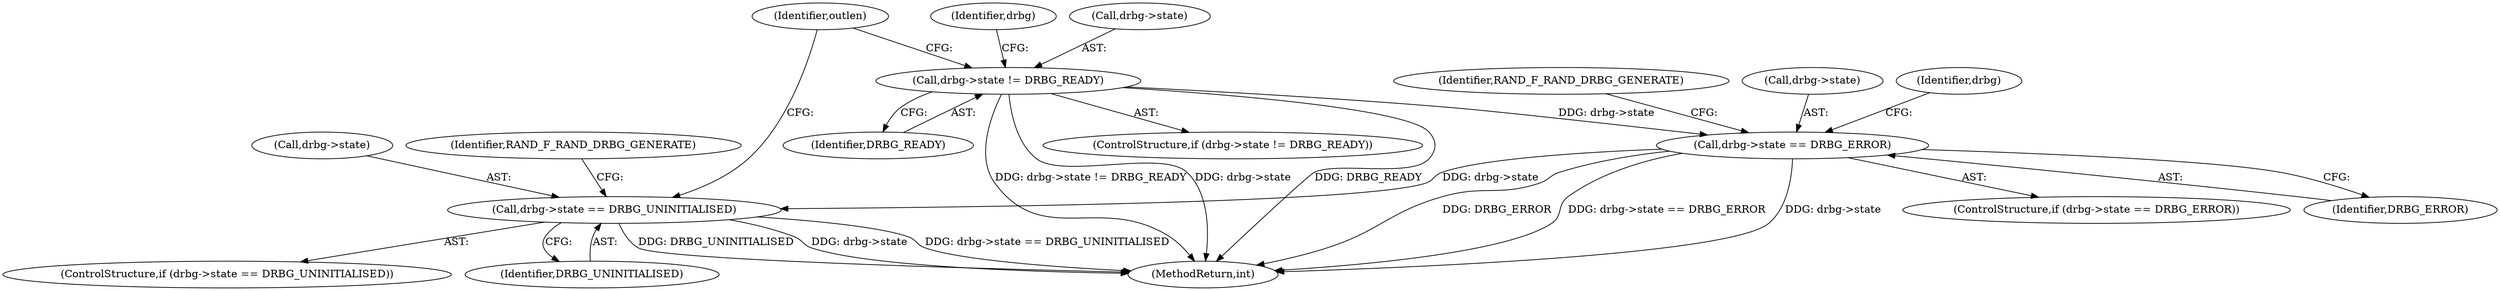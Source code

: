 digraph "0_openssl_1b0fe00e2704b5e20334a16d3c9099d1ba2ef1be_0@pointer" {
"1000114" [label="(Call,drbg->state != DRBG_READY)"];
"1000126" [label="(Call,drbg->state == DRBG_ERROR)"];
"1000138" [label="(Call,drbg->state == DRBG_UNINITIALISED)"];
"1000137" [label="(ControlStructure,if (drbg->state == DRBG_UNINITIALISED))"];
"1000113" [label="(ControlStructure,if (drbg->state != DRBG_READY))"];
"1000127" [label="(Call,drbg->state)"];
"1000115" [label="(Call,drbg->state)"];
"1000118" [label="(Identifier,DRBG_READY)"];
"1000145" [label="(Identifier,RAND_F_RAND_DRBG_GENERATE)"];
"1000121" [label="(Identifier,drbg)"];
"1000151" [label="(Identifier,outlen)"];
"1000126" [label="(Call,drbg->state == DRBG_ERROR)"];
"1000140" [label="(Identifier,drbg)"];
"1000142" [label="(Identifier,DRBG_UNINITIALISED)"];
"1000193" [label="(MethodReturn,int)"];
"1000139" [label="(Call,drbg->state)"];
"1000125" [label="(ControlStructure,if (drbg->state == DRBG_ERROR))"];
"1000133" [label="(Identifier,RAND_F_RAND_DRBG_GENERATE)"];
"1000114" [label="(Call,drbg->state != DRBG_READY)"];
"1000138" [label="(Call,drbg->state == DRBG_UNINITIALISED)"];
"1000130" [label="(Identifier,DRBG_ERROR)"];
"1000114" -> "1000113"  [label="AST: "];
"1000114" -> "1000118"  [label="CFG: "];
"1000115" -> "1000114"  [label="AST: "];
"1000118" -> "1000114"  [label="AST: "];
"1000121" -> "1000114"  [label="CFG: "];
"1000151" -> "1000114"  [label="CFG: "];
"1000114" -> "1000193"  [label="DDG: DRBG_READY"];
"1000114" -> "1000193"  [label="DDG: drbg->state != DRBG_READY"];
"1000114" -> "1000193"  [label="DDG: drbg->state"];
"1000114" -> "1000126"  [label="DDG: drbg->state"];
"1000126" -> "1000125"  [label="AST: "];
"1000126" -> "1000130"  [label="CFG: "];
"1000127" -> "1000126"  [label="AST: "];
"1000130" -> "1000126"  [label="AST: "];
"1000133" -> "1000126"  [label="CFG: "];
"1000140" -> "1000126"  [label="CFG: "];
"1000126" -> "1000193"  [label="DDG: drbg->state"];
"1000126" -> "1000193"  [label="DDG: DRBG_ERROR"];
"1000126" -> "1000193"  [label="DDG: drbg->state == DRBG_ERROR"];
"1000126" -> "1000138"  [label="DDG: drbg->state"];
"1000138" -> "1000137"  [label="AST: "];
"1000138" -> "1000142"  [label="CFG: "];
"1000139" -> "1000138"  [label="AST: "];
"1000142" -> "1000138"  [label="AST: "];
"1000145" -> "1000138"  [label="CFG: "];
"1000151" -> "1000138"  [label="CFG: "];
"1000138" -> "1000193"  [label="DDG: DRBG_UNINITIALISED"];
"1000138" -> "1000193"  [label="DDG: drbg->state"];
"1000138" -> "1000193"  [label="DDG: drbg->state == DRBG_UNINITIALISED"];
}
